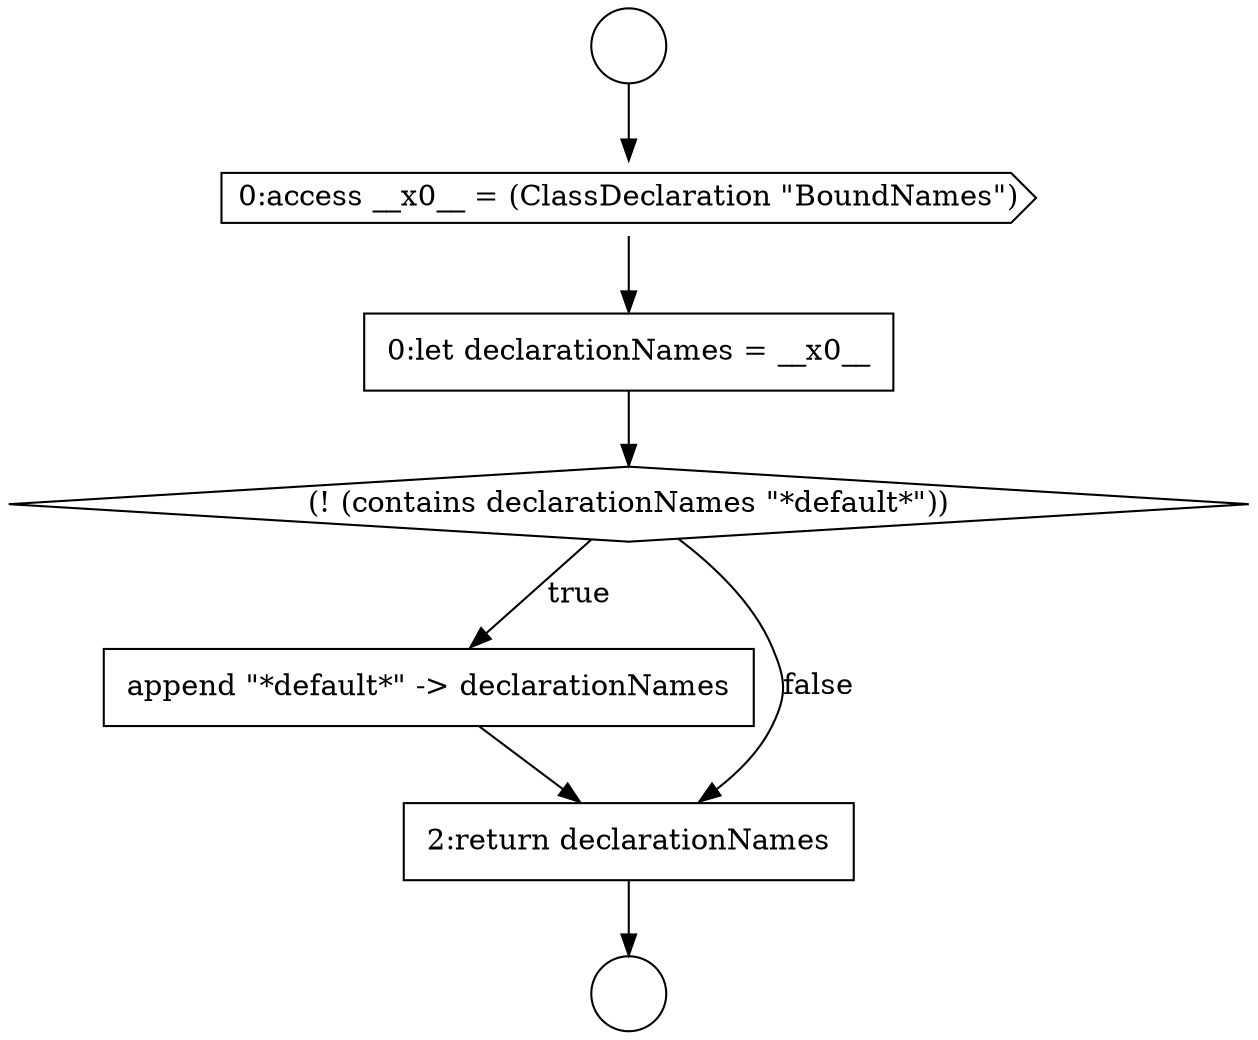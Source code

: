 digraph {
  node10606 [shape=none, margin=0, label=<<font color="black">
    <table border="0" cellborder="1" cellspacing="0" cellpadding="10">
      <tr><td align="left">append &quot;*default*&quot; -&gt; declarationNames</td></tr>
    </table>
  </font>> color="black" fillcolor="white" style=filled]
  node10602 [shape=circle label=" " color="black" fillcolor="white" style=filled]
  node10603 [shape=cds, label=<<font color="black">0:access __x0__ = (ClassDeclaration &quot;BoundNames&quot;)</font>> color="black" fillcolor="white" style=filled]
  node10607 [shape=none, margin=0, label=<<font color="black">
    <table border="0" cellborder="1" cellspacing="0" cellpadding="10">
      <tr><td align="left">2:return declarationNames</td></tr>
    </table>
  </font>> color="black" fillcolor="white" style=filled]
  node10604 [shape=none, margin=0, label=<<font color="black">
    <table border="0" cellborder="1" cellspacing="0" cellpadding="10">
      <tr><td align="left">0:let declarationNames = __x0__</td></tr>
    </table>
  </font>> color="black" fillcolor="white" style=filled]
  node10605 [shape=diamond, label=<<font color="black">(! (contains declarationNames &quot;*default*&quot;))</font>> color="black" fillcolor="white" style=filled]
  node10601 [shape=circle label=" " color="black" fillcolor="white" style=filled]
  node10606 -> node10607 [ color="black"]
  node10604 -> node10605 [ color="black"]
  node10607 -> node10602 [ color="black"]
  node10603 -> node10604 [ color="black"]
  node10605 -> node10606 [label=<<font color="black">true</font>> color="black"]
  node10605 -> node10607 [label=<<font color="black">false</font>> color="black"]
  node10601 -> node10603 [ color="black"]
}

